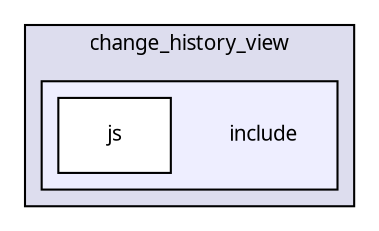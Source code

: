 digraph "packages/database/packages/change_history/packages/change_history_view/include/" {
  compound=true
  node [ fontsize="10", fontname="FreeSans.ttf"];
  edge [ labelfontsize="10", labelfontname="FreeSans.ttf"];
  subgraph clusterdir_31357d8580d4bb03378cadd773254d5c {
    graph [ bgcolor="#ddddee", pencolor="black", label="change_history_view" fontname="FreeSans.ttf", fontsize="10", URL="dir_31357d8580d4bb03378cadd773254d5c.html"]
  subgraph clusterdir_04ecc2eebc3151a1155cbeb6deecc2d7 {
    graph [ bgcolor="#eeeeff", pencolor="black", label="" URL="dir_04ecc2eebc3151a1155cbeb6deecc2d7.html"];
    dir_04ecc2eebc3151a1155cbeb6deecc2d7 [shape=plaintext label="include"];
    dir_86bd637ac34704e31d942b3a8f6c4076 [shape=box label="js" color="black" fillcolor="white" style="filled" URL="dir_86bd637ac34704e31d942b3a8f6c4076.html"];
  }
  }
}
